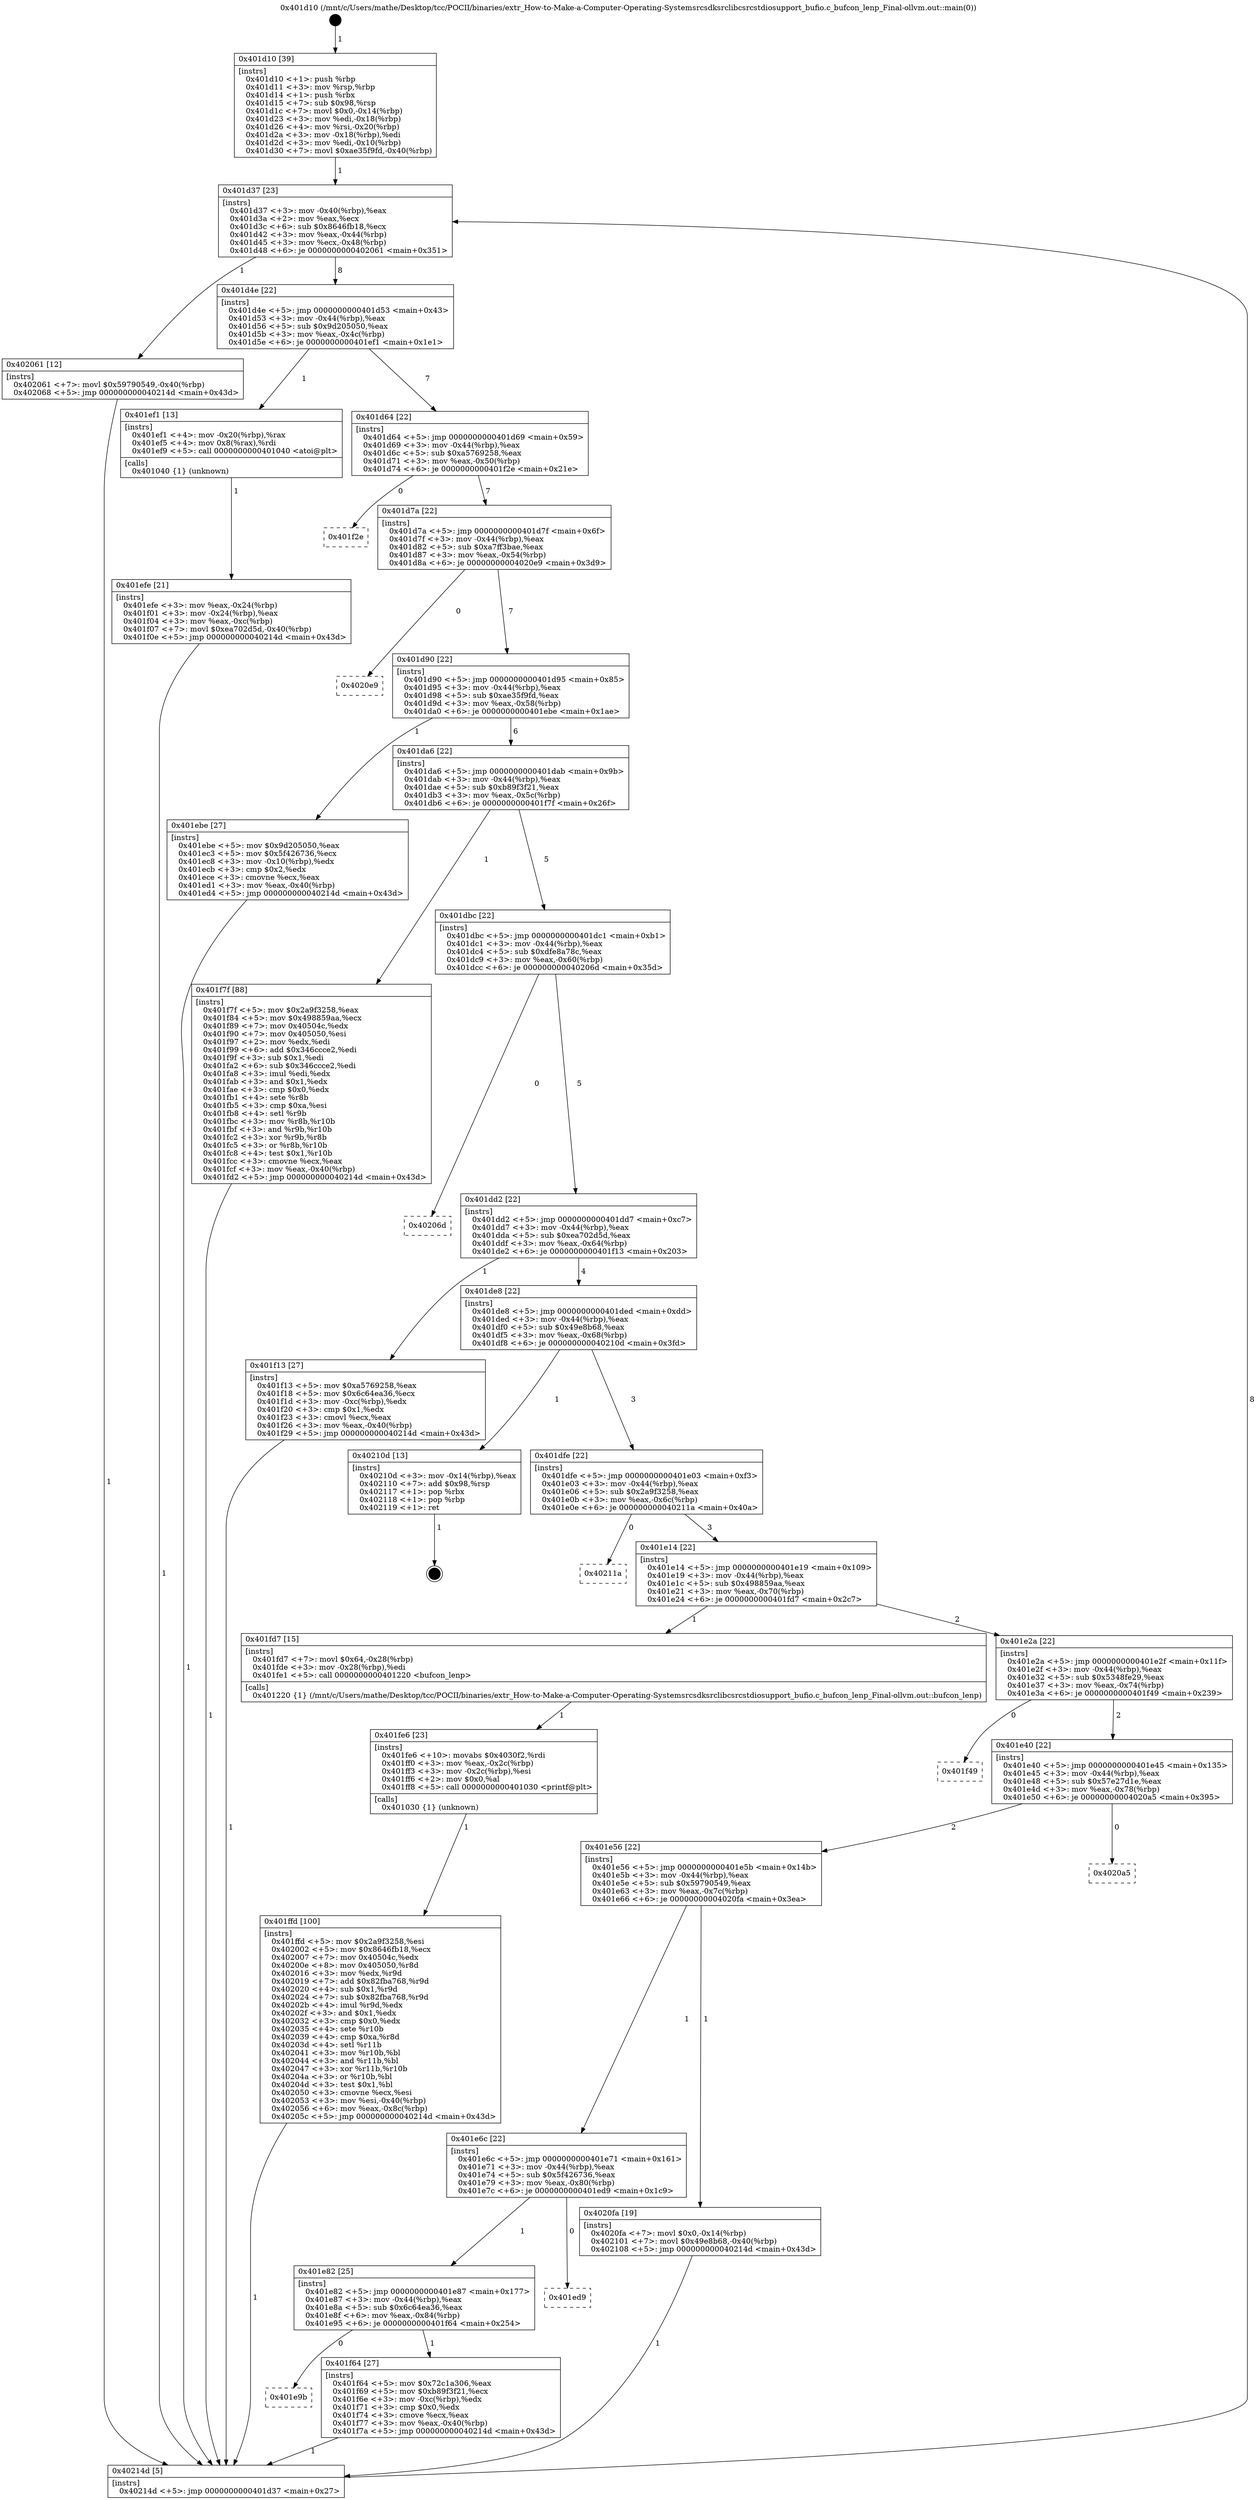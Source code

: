 digraph "0x401d10" {
  label = "0x401d10 (/mnt/c/Users/mathe/Desktop/tcc/POCII/binaries/extr_How-to-Make-a-Computer-Operating-Systemsrcsdksrclibcsrcstdiosupport_bufio.c_bufcon_lenp_Final-ollvm.out::main(0))"
  labelloc = "t"
  node[shape=record]

  Entry [label="",width=0.3,height=0.3,shape=circle,fillcolor=black,style=filled]
  "0x401d37" [label="{
     0x401d37 [23]\l
     | [instrs]\l
     &nbsp;&nbsp;0x401d37 \<+3\>: mov -0x40(%rbp),%eax\l
     &nbsp;&nbsp;0x401d3a \<+2\>: mov %eax,%ecx\l
     &nbsp;&nbsp;0x401d3c \<+6\>: sub $0x8646fb18,%ecx\l
     &nbsp;&nbsp;0x401d42 \<+3\>: mov %eax,-0x44(%rbp)\l
     &nbsp;&nbsp;0x401d45 \<+3\>: mov %ecx,-0x48(%rbp)\l
     &nbsp;&nbsp;0x401d48 \<+6\>: je 0000000000402061 \<main+0x351\>\l
  }"]
  "0x402061" [label="{
     0x402061 [12]\l
     | [instrs]\l
     &nbsp;&nbsp;0x402061 \<+7\>: movl $0x59790549,-0x40(%rbp)\l
     &nbsp;&nbsp;0x402068 \<+5\>: jmp 000000000040214d \<main+0x43d\>\l
  }"]
  "0x401d4e" [label="{
     0x401d4e [22]\l
     | [instrs]\l
     &nbsp;&nbsp;0x401d4e \<+5\>: jmp 0000000000401d53 \<main+0x43\>\l
     &nbsp;&nbsp;0x401d53 \<+3\>: mov -0x44(%rbp),%eax\l
     &nbsp;&nbsp;0x401d56 \<+5\>: sub $0x9d205050,%eax\l
     &nbsp;&nbsp;0x401d5b \<+3\>: mov %eax,-0x4c(%rbp)\l
     &nbsp;&nbsp;0x401d5e \<+6\>: je 0000000000401ef1 \<main+0x1e1\>\l
  }"]
  Exit [label="",width=0.3,height=0.3,shape=circle,fillcolor=black,style=filled,peripheries=2]
  "0x401ef1" [label="{
     0x401ef1 [13]\l
     | [instrs]\l
     &nbsp;&nbsp;0x401ef1 \<+4\>: mov -0x20(%rbp),%rax\l
     &nbsp;&nbsp;0x401ef5 \<+4\>: mov 0x8(%rax),%rdi\l
     &nbsp;&nbsp;0x401ef9 \<+5\>: call 0000000000401040 \<atoi@plt\>\l
     | [calls]\l
     &nbsp;&nbsp;0x401040 \{1\} (unknown)\l
  }"]
  "0x401d64" [label="{
     0x401d64 [22]\l
     | [instrs]\l
     &nbsp;&nbsp;0x401d64 \<+5\>: jmp 0000000000401d69 \<main+0x59\>\l
     &nbsp;&nbsp;0x401d69 \<+3\>: mov -0x44(%rbp),%eax\l
     &nbsp;&nbsp;0x401d6c \<+5\>: sub $0xa5769258,%eax\l
     &nbsp;&nbsp;0x401d71 \<+3\>: mov %eax,-0x50(%rbp)\l
     &nbsp;&nbsp;0x401d74 \<+6\>: je 0000000000401f2e \<main+0x21e\>\l
  }"]
  "0x401ffd" [label="{
     0x401ffd [100]\l
     | [instrs]\l
     &nbsp;&nbsp;0x401ffd \<+5\>: mov $0x2a9f3258,%esi\l
     &nbsp;&nbsp;0x402002 \<+5\>: mov $0x8646fb18,%ecx\l
     &nbsp;&nbsp;0x402007 \<+7\>: mov 0x40504c,%edx\l
     &nbsp;&nbsp;0x40200e \<+8\>: mov 0x405050,%r8d\l
     &nbsp;&nbsp;0x402016 \<+3\>: mov %edx,%r9d\l
     &nbsp;&nbsp;0x402019 \<+7\>: add $0x82fba768,%r9d\l
     &nbsp;&nbsp;0x402020 \<+4\>: sub $0x1,%r9d\l
     &nbsp;&nbsp;0x402024 \<+7\>: sub $0x82fba768,%r9d\l
     &nbsp;&nbsp;0x40202b \<+4\>: imul %r9d,%edx\l
     &nbsp;&nbsp;0x40202f \<+3\>: and $0x1,%edx\l
     &nbsp;&nbsp;0x402032 \<+3\>: cmp $0x0,%edx\l
     &nbsp;&nbsp;0x402035 \<+4\>: sete %r10b\l
     &nbsp;&nbsp;0x402039 \<+4\>: cmp $0xa,%r8d\l
     &nbsp;&nbsp;0x40203d \<+4\>: setl %r11b\l
     &nbsp;&nbsp;0x402041 \<+3\>: mov %r10b,%bl\l
     &nbsp;&nbsp;0x402044 \<+3\>: and %r11b,%bl\l
     &nbsp;&nbsp;0x402047 \<+3\>: xor %r11b,%r10b\l
     &nbsp;&nbsp;0x40204a \<+3\>: or %r10b,%bl\l
     &nbsp;&nbsp;0x40204d \<+3\>: test $0x1,%bl\l
     &nbsp;&nbsp;0x402050 \<+3\>: cmovne %ecx,%esi\l
     &nbsp;&nbsp;0x402053 \<+3\>: mov %esi,-0x40(%rbp)\l
     &nbsp;&nbsp;0x402056 \<+6\>: mov %eax,-0x8c(%rbp)\l
     &nbsp;&nbsp;0x40205c \<+5\>: jmp 000000000040214d \<main+0x43d\>\l
  }"]
  "0x401f2e" [label="{
     0x401f2e\l
  }", style=dashed]
  "0x401d7a" [label="{
     0x401d7a [22]\l
     | [instrs]\l
     &nbsp;&nbsp;0x401d7a \<+5\>: jmp 0000000000401d7f \<main+0x6f\>\l
     &nbsp;&nbsp;0x401d7f \<+3\>: mov -0x44(%rbp),%eax\l
     &nbsp;&nbsp;0x401d82 \<+5\>: sub $0xa7ff3bae,%eax\l
     &nbsp;&nbsp;0x401d87 \<+3\>: mov %eax,-0x54(%rbp)\l
     &nbsp;&nbsp;0x401d8a \<+6\>: je 00000000004020e9 \<main+0x3d9\>\l
  }"]
  "0x401fe6" [label="{
     0x401fe6 [23]\l
     | [instrs]\l
     &nbsp;&nbsp;0x401fe6 \<+10\>: movabs $0x4030f2,%rdi\l
     &nbsp;&nbsp;0x401ff0 \<+3\>: mov %eax,-0x2c(%rbp)\l
     &nbsp;&nbsp;0x401ff3 \<+3\>: mov -0x2c(%rbp),%esi\l
     &nbsp;&nbsp;0x401ff6 \<+2\>: mov $0x0,%al\l
     &nbsp;&nbsp;0x401ff8 \<+5\>: call 0000000000401030 \<printf@plt\>\l
     | [calls]\l
     &nbsp;&nbsp;0x401030 \{1\} (unknown)\l
  }"]
  "0x4020e9" [label="{
     0x4020e9\l
  }", style=dashed]
  "0x401d90" [label="{
     0x401d90 [22]\l
     | [instrs]\l
     &nbsp;&nbsp;0x401d90 \<+5\>: jmp 0000000000401d95 \<main+0x85\>\l
     &nbsp;&nbsp;0x401d95 \<+3\>: mov -0x44(%rbp),%eax\l
     &nbsp;&nbsp;0x401d98 \<+5\>: sub $0xae35f9fd,%eax\l
     &nbsp;&nbsp;0x401d9d \<+3\>: mov %eax,-0x58(%rbp)\l
     &nbsp;&nbsp;0x401da0 \<+6\>: je 0000000000401ebe \<main+0x1ae\>\l
  }"]
  "0x401e9b" [label="{
     0x401e9b\l
  }", style=dashed]
  "0x401ebe" [label="{
     0x401ebe [27]\l
     | [instrs]\l
     &nbsp;&nbsp;0x401ebe \<+5\>: mov $0x9d205050,%eax\l
     &nbsp;&nbsp;0x401ec3 \<+5\>: mov $0x5f426736,%ecx\l
     &nbsp;&nbsp;0x401ec8 \<+3\>: mov -0x10(%rbp),%edx\l
     &nbsp;&nbsp;0x401ecb \<+3\>: cmp $0x2,%edx\l
     &nbsp;&nbsp;0x401ece \<+3\>: cmovne %ecx,%eax\l
     &nbsp;&nbsp;0x401ed1 \<+3\>: mov %eax,-0x40(%rbp)\l
     &nbsp;&nbsp;0x401ed4 \<+5\>: jmp 000000000040214d \<main+0x43d\>\l
  }"]
  "0x401da6" [label="{
     0x401da6 [22]\l
     | [instrs]\l
     &nbsp;&nbsp;0x401da6 \<+5\>: jmp 0000000000401dab \<main+0x9b\>\l
     &nbsp;&nbsp;0x401dab \<+3\>: mov -0x44(%rbp),%eax\l
     &nbsp;&nbsp;0x401dae \<+5\>: sub $0xb89f3f21,%eax\l
     &nbsp;&nbsp;0x401db3 \<+3\>: mov %eax,-0x5c(%rbp)\l
     &nbsp;&nbsp;0x401db6 \<+6\>: je 0000000000401f7f \<main+0x26f\>\l
  }"]
  "0x40214d" [label="{
     0x40214d [5]\l
     | [instrs]\l
     &nbsp;&nbsp;0x40214d \<+5\>: jmp 0000000000401d37 \<main+0x27\>\l
  }"]
  "0x401d10" [label="{
     0x401d10 [39]\l
     | [instrs]\l
     &nbsp;&nbsp;0x401d10 \<+1\>: push %rbp\l
     &nbsp;&nbsp;0x401d11 \<+3\>: mov %rsp,%rbp\l
     &nbsp;&nbsp;0x401d14 \<+1\>: push %rbx\l
     &nbsp;&nbsp;0x401d15 \<+7\>: sub $0x98,%rsp\l
     &nbsp;&nbsp;0x401d1c \<+7\>: movl $0x0,-0x14(%rbp)\l
     &nbsp;&nbsp;0x401d23 \<+3\>: mov %edi,-0x18(%rbp)\l
     &nbsp;&nbsp;0x401d26 \<+4\>: mov %rsi,-0x20(%rbp)\l
     &nbsp;&nbsp;0x401d2a \<+3\>: mov -0x18(%rbp),%edi\l
     &nbsp;&nbsp;0x401d2d \<+3\>: mov %edi,-0x10(%rbp)\l
     &nbsp;&nbsp;0x401d30 \<+7\>: movl $0xae35f9fd,-0x40(%rbp)\l
  }"]
  "0x401efe" [label="{
     0x401efe [21]\l
     | [instrs]\l
     &nbsp;&nbsp;0x401efe \<+3\>: mov %eax,-0x24(%rbp)\l
     &nbsp;&nbsp;0x401f01 \<+3\>: mov -0x24(%rbp),%eax\l
     &nbsp;&nbsp;0x401f04 \<+3\>: mov %eax,-0xc(%rbp)\l
     &nbsp;&nbsp;0x401f07 \<+7\>: movl $0xea702d5d,-0x40(%rbp)\l
     &nbsp;&nbsp;0x401f0e \<+5\>: jmp 000000000040214d \<main+0x43d\>\l
  }"]
  "0x401f64" [label="{
     0x401f64 [27]\l
     | [instrs]\l
     &nbsp;&nbsp;0x401f64 \<+5\>: mov $0x72c1a306,%eax\l
     &nbsp;&nbsp;0x401f69 \<+5\>: mov $0xb89f3f21,%ecx\l
     &nbsp;&nbsp;0x401f6e \<+3\>: mov -0xc(%rbp),%edx\l
     &nbsp;&nbsp;0x401f71 \<+3\>: cmp $0x0,%edx\l
     &nbsp;&nbsp;0x401f74 \<+3\>: cmove %ecx,%eax\l
     &nbsp;&nbsp;0x401f77 \<+3\>: mov %eax,-0x40(%rbp)\l
     &nbsp;&nbsp;0x401f7a \<+5\>: jmp 000000000040214d \<main+0x43d\>\l
  }"]
  "0x401f7f" [label="{
     0x401f7f [88]\l
     | [instrs]\l
     &nbsp;&nbsp;0x401f7f \<+5\>: mov $0x2a9f3258,%eax\l
     &nbsp;&nbsp;0x401f84 \<+5\>: mov $0x498859aa,%ecx\l
     &nbsp;&nbsp;0x401f89 \<+7\>: mov 0x40504c,%edx\l
     &nbsp;&nbsp;0x401f90 \<+7\>: mov 0x405050,%esi\l
     &nbsp;&nbsp;0x401f97 \<+2\>: mov %edx,%edi\l
     &nbsp;&nbsp;0x401f99 \<+6\>: add $0x346ccce2,%edi\l
     &nbsp;&nbsp;0x401f9f \<+3\>: sub $0x1,%edi\l
     &nbsp;&nbsp;0x401fa2 \<+6\>: sub $0x346ccce2,%edi\l
     &nbsp;&nbsp;0x401fa8 \<+3\>: imul %edi,%edx\l
     &nbsp;&nbsp;0x401fab \<+3\>: and $0x1,%edx\l
     &nbsp;&nbsp;0x401fae \<+3\>: cmp $0x0,%edx\l
     &nbsp;&nbsp;0x401fb1 \<+4\>: sete %r8b\l
     &nbsp;&nbsp;0x401fb5 \<+3\>: cmp $0xa,%esi\l
     &nbsp;&nbsp;0x401fb8 \<+4\>: setl %r9b\l
     &nbsp;&nbsp;0x401fbc \<+3\>: mov %r8b,%r10b\l
     &nbsp;&nbsp;0x401fbf \<+3\>: and %r9b,%r10b\l
     &nbsp;&nbsp;0x401fc2 \<+3\>: xor %r9b,%r8b\l
     &nbsp;&nbsp;0x401fc5 \<+3\>: or %r8b,%r10b\l
     &nbsp;&nbsp;0x401fc8 \<+4\>: test $0x1,%r10b\l
     &nbsp;&nbsp;0x401fcc \<+3\>: cmovne %ecx,%eax\l
     &nbsp;&nbsp;0x401fcf \<+3\>: mov %eax,-0x40(%rbp)\l
     &nbsp;&nbsp;0x401fd2 \<+5\>: jmp 000000000040214d \<main+0x43d\>\l
  }"]
  "0x401dbc" [label="{
     0x401dbc [22]\l
     | [instrs]\l
     &nbsp;&nbsp;0x401dbc \<+5\>: jmp 0000000000401dc1 \<main+0xb1\>\l
     &nbsp;&nbsp;0x401dc1 \<+3\>: mov -0x44(%rbp),%eax\l
     &nbsp;&nbsp;0x401dc4 \<+5\>: sub $0xdfe8a78c,%eax\l
     &nbsp;&nbsp;0x401dc9 \<+3\>: mov %eax,-0x60(%rbp)\l
     &nbsp;&nbsp;0x401dcc \<+6\>: je 000000000040206d \<main+0x35d\>\l
  }"]
  "0x401e82" [label="{
     0x401e82 [25]\l
     | [instrs]\l
     &nbsp;&nbsp;0x401e82 \<+5\>: jmp 0000000000401e87 \<main+0x177\>\l
     &nbsp;&nbsp;0x401e87 \<+3\>: mov -0x44(%rbp),%eax\l
     &nbsp;&nbsp;0x401e8a \<+5\>: sub $0x6c64ea36,%eax\l
     &nbsp;&nbsp;0x401e8f \<+6\>: mov %eax,-0x84(%rbp)\l
     &nbsp;&nbsp;0x401e95 \<+6\>: je 0000000000401f64 \<main+0x254\>\l
  }"]
  "0x40206d" [label="{
     0x40206d\l
  }", style=dashed]
  "0x401dd2" [label="{
     0x401dd2 [22]\l
     | [instrs]\l
     &nbsp;&nbsp;0x401dd2 \<+5\>: jmp 0000000000401dd7 \<main+0xc7\>\l
     &nbsp;&nbsp;0x401dd7 \<+3\>: mov -0x44(%rbp),%eax\l
     &nbsp;&nbsp;0x401dda \<+5\>: sub $0xea702d5d,%eax\l
     &nbsp;&nbsp;0x401ddf \<+3\>: mov %eax,-0x64(%rbp)\l
     &nbsp;&nbsp;0x401de2 \<+6\>: je 0000000000401f13 \<main+0x203\>\l
  }"]
  "0x401ed9" [label="{
     0x401ed9\l
  }", style=dashed]
  "0x401f13" [label="{
     0x401f13 [27]\l
     | [instrs]\l
     &nbsp;&nbsp;0x401f13 \<+5\>: mov $0xa5769258,%eax\l
     &nbsp;&nbsp;0x401f18 \<+5\>: mov $0x6c64ea36,%ecx\l
     &nbsp;&nbsp;0x401f1d \<+3\>: mov -0xc(%rbp),%edx\l
     &nbsp;&nbsp;0x401f20 \<+3\>: cmp $0x1,%edx\l
     &nbsp;&nbsp;0x401f23 \<+3\>: cmovl %ecx,%eax\l
     &nbsp;&nbsp;0x401f26 \<+3\>: mov %eax,-0x40(%rbp)\l
     &nbsp;&nbsp;0x401f29 \<+5\>: jmp 000000000040214d \<main+0x43d\>\l
  }"]
  "0x401de8" [label="{
     0x401de8 [22]\l
     | [instrs]\l
     &nbsp;&nbsp;0x401de8 \<+5\>: jmp 0000000000401ded \<main+0xdd\>\l
     &nbsp;&nbsp;0x401ded \<+3\>: mov -0x44(%rbp),%eax\l
     &nbsp;&nbsp;0x401df0 \<+5\>: sub $0x49e8b68,%eax\l
     &nbsp;&nbsp;0x401df5 \<+3\>: mov %eax,-0x68(%rbp)\l
     &nbsp;&nbsp;0x401df8 \<+6\>: je 000000000040210d \<main+0x3fd\>\l
  }"]
  "0x401e6c" [label="{
     0x401e6c [22]\l
     | [instrs]\l
     &nbsp;&nbsp;0x401e6c \<+5\>: jmp 0000000000401e71 \<main+0x161\>\l
     &nbsp;&nbsp;0x401e71 \<+3\>: mov -0x44(%rbp),%eax\l
     &nbsp;&nbsp;0x401e74 \<+5\>: sub $0x5f426736,%eax\l
     &nbsp;&nbsp;0x401e79 \<+3\>: mov %eax,-0x80(%rbp)\l
     &nbsp;&nbsp;0x401e7c \<+6\>: je 0000000000401ed9 \<main+0x1c9\>\l
  }"]
  "0x40210d" [label="{
     0x40210d [13]\l
     | [instrs]\l
     &nbsp;&nbsp;0x40210d \<+3\>: mov -0x14(%rbp),%eax\l
     &nbsp;&nbsp;0x402110 \<+7\>: add $0x98,%rsp\l
     &nbsp;&nbsp;0x402117 \<+1\>: pop %rbx\l
     &nbsp;&nbsp;0x402118 \<+1\>: pop %rbp\l
     &nbsp;&nbsp;0x402119 \<+1\>: ret\l
  }"]
  "0x401dfe" [label="{
     0x401dfe [22]\l
     | [instrs]\l
     &nbsp;&nbsp;0x401dfe \<+5\>: jmp 0000000000401e03 \<main+0xf3\>\l
     &nbsp;&nbsp;0x401e03 \<+3\>: mov -0x44(%rbp),%eax\l
     &nbsp;&nbsp;0x401e06 \<+5\>: sub $0x2a9f3258,%eax\l
     &nbsp;&nbsp;0x401e0b \<+3\>: mov %eax,-0x6c(%rbp)\l
     &nbsp;&nbsp;0x401e0e \<+6\>: je 000000000040211a \<main+0x40a\>\l
  }"]
  "0x4020fa" [label="{
     0x4020fa [19]\l
     | [instrs]\l
     &nbsp;&nbsp;0x4020fa \<+7\>: movl $0x0,-0x14(%rbp)\l
     &nbsp;&nbsp;0x402101 \<+7\>: movl $0x49e8b68,-0x40(%rbp)\l
     &nbsp;&nbsp;0x402108 \<+5\>: jmp 000000000040214d \<main+0x43d\>\l
  }"]
  "0x40211a" [label="{
     0x40211a\l
  }", style=dashed]
  "0x401e14" [label="{
     0x401e14 [22]\l
     | [instrs]\l
     &nbsp;&nbsp;0x401e14 \<+5\>: jmp 0000000000401e19 \<main+0x109\>\l
     &nbsp;&nbsp;0x401e19 \<+3\>: mov -0x44(%rbp),%eax\l
     &nbsp;&nbsp;0x401e1c \<+5\>: sub $0x498859aa,%eax\l
     &nbsp;&nbsp;0x401e21 \<+3\>: mov %eax,-0x70(%rbp)\l
     &nbsp;&nbsp;0x401e24 \<+6\>: je 0000000000401fd7 \<main+0x2c7\>\l
  }"]
  "0x401e56" [label="{
     0x401e56 [22]\l
     | [instrs]\l
     &nbsp;&nbsp;0x401e56 \<+5\>: jmp 0000000000401e5b \<main+0x14b\>\l
     &nbsp;&nbsp;0x401e5b \<+3\>: mov -0x44(%rbp),%eax\l
     &nbsp;&nbsp;0x401e5e \<+5\>: sub $0x59790549,%eax\l
     &nbsp;&nbsp;0x401e63 \<+3\>: mov %eax,-0x7c(%rbp)\l
     &nbsp;&nbsp;0x401e66 \<+6\>: je 00000000004020fa \<main+0x3ea\>\l
  }"]
  "0x401fd7" [label="{
     0x401fd7 [15]\l
     | [instrs]\l
     &nbsp;&nbsp;0x401fd7 \<+7\>: movl $0x64,-0x28(%rbp)\l
     &nbsp;&nbsp;0x401fde \<+3\>: mov -0x28(%rbp),%edi\l
     &nbsp;&nbsp;0x401fe1 \<+5\>: call 0000000000401220 \<bufcon_lenp\>\l
     | [calls]\l
     &nbsp;&nbsp;0x401220 \{1\} (/mnt/c/Users/mathe/Desktop/tcc/POCII/binaries/extr_How-to-Make-a-Computer-Operating-Systemsrcsdksrclibcsrcstdiosupport_bufio.c_bufcon_lenp_Final-ollvm.out::bufcon_lenp)\l
  }"]
  "0x401e2a" [label="{
     0x401e2a [22]\l
     | [instrs]\l
     &nbsp;&nbsp;0x401e2a \<+5\>: jmp 0000000000401e2f \<main+0x11f\>\l
     &nbsp;&nbsp;0x401e2f \<+3\>: mov -0x44(%rbp),%eax\l
     &nbsp;&nbsp;0x401e32 \<+5\>: sub $0x5348fe29,%eax\l
     &nbsp;&nbsp;0x401e37 \<+3\>: mov %eax,-0x74(%rbp)\l
     &nbsp;&nbsp;0x401e3a \<+6\>: je 0000000000401f49 \<main+0x239\>\l
  }"]
  "0x4020a5" [label="{
     0x4020a5\l
  }", style=dashed]
  "0x401f49" [label="{
     0x401f49\l
  }", style=dashed]
  "0x401e40" [label="{
     0x401e40 [22]\l
     | [instrs]\l
     &nbsp;&nbsp;0x401e40 \<+5\>: jmp 0000000000401e45 \<main+0x135\>\l
     &nbsp;&nbsp;0x401e45 \<+3\>: mov -0x44(%rbp),%eax\l
     &nbsp;&nbsp;0x401e48 \<+5\>: sub $0x57e27d1e,%eax\l
     &nbsp;&nbsp;0x401e4d \<+3\>: mov %eax,-0x78(%rbp)\l
     &nbsp;&nbsp;0x401e50 \<+6\>: je 00000000004020a5 \<main+0x395\>\l
  }"]
  Entry -> "0x401d10" [label=" 1"]
  "0x401d37" -> "0x402061" [label=" 1"]
  "0x401d37" -> "0x401d4e" [label=" 8"]
  "0x40210d" -> Exit [label=" 1"]
  "0x401d4e" -> "0x401ef1" [label=" 1"]
  "0x401d4e" -> "0x401d64" [label=" 7"]
  "0x4020fa" -> "0x40214d" [label=" 1"]
  "0x401d64" -> "0x401f2e" [label=" 0"]
  "0x401d64" -> "0x401d7a" [label=" 7"]
  "0x402061" -> "0x40214d" [label=" 1"]
  "0x401d7a" -> "0x4020e9" [label=" 0"]
  "0x401d7a" -> "0x401d90" [label=" 7"]
  "0x401ffd" -> "0x40214d" [label=" 1"]
  "0x401d90" -> "0x401ebe" [label=" 1"]
  "0x401d90" -> "0x401da6" [label=" 6"]
  "0x401ebe" -> "0x40214d" [label=" 1"]
  "0x401d10" -> "0x401d37" [label=" 1"]
  "0x40214d" -> "0x401d37" [label=" 8"]
  "0x401ef1" -> "0x401efe" [label=" 1"]
  "0x401efe" -> "0x40214d" [label=" 1"]
  "0x401fe6" -> "0x401ffd" [label=" 1"]
  "0x401da6" -> "0x401f7f" [label=" 1"]
  "0x401da6" -> "0x401dbc" [label=" 5"]
  "0x401fd7" -> "0x401fe6" [label=" 1"]
  "0x401dbc" -> "0x40206d" [label=" 0"]
  "0x401dbc" -> "0x401dd2" [label=" 5"]
  "0x401f64" -> "0x40214d" [label=" 1"]
  "0x401dd2" -> "0x401f13" [label=" 1"]
  "0x401dd2" -> "0x401de8" [label=" 4"]
  "0x401f13" -> "0x40214d" [label=" 1"]
  "0x401e82" -> "0x401e9b" [label=" 0"]
  "0x401de8" -> "0x40210d" [label=" 1"]
  "0x401de8" -> "0x401dfe" [label=" 3"]
  "0x401f7f" -> "0x40214d" [label=" 1"]
  "0x401dfe" -> "0x40211a" [label=" 0"]
  "0x401dfe" -> "0x401e14" [label=" 3"]
  "0x401e6c" -> "0x401e82" [label=" 1"]
  "0x401e14" -> "0x401fd7" [label=" 1"]
  "0x401e14" -> "0x401e2a" [label=" 2"]
  "0x401e82" -> "0x401f64" [label=" 1"]
  "0x401e2a" -> "0x401f49" [label=" 0"]
  "0x401e2a" -> "0x401e40" [label=" 2"]
  "0x401e56" -> "0x401e6c" [label=" 1"]
  "0x401e40" -> "0x4020a5" [label=" 0"]
  "0x401e40" -> "0x401e56" [label=" 2"]
  "0x401e6c" -> "0x401ed9" [label=" 0"]
  "0x401e56" -> "0x4020fa" [label=" 1"]
}
